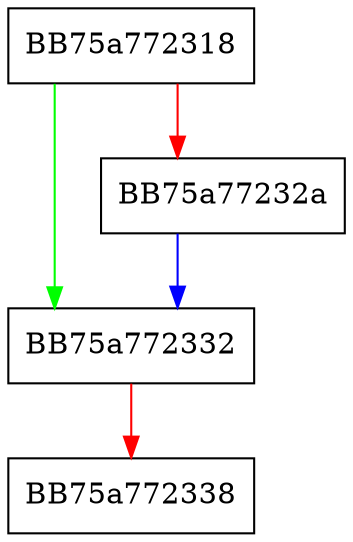 digraph terminate {
  node [shape="box"];
  graph [splines=ortho];
  BB75a772318 -> BB75a772332 [color="green"];
  BB75a772318 -> BB75a77232a [color="red"];
  BB75a77232a -> BB75a772332 [color="blue"];
  BB75a772332 -> BB75a772338 [color="red"];
}